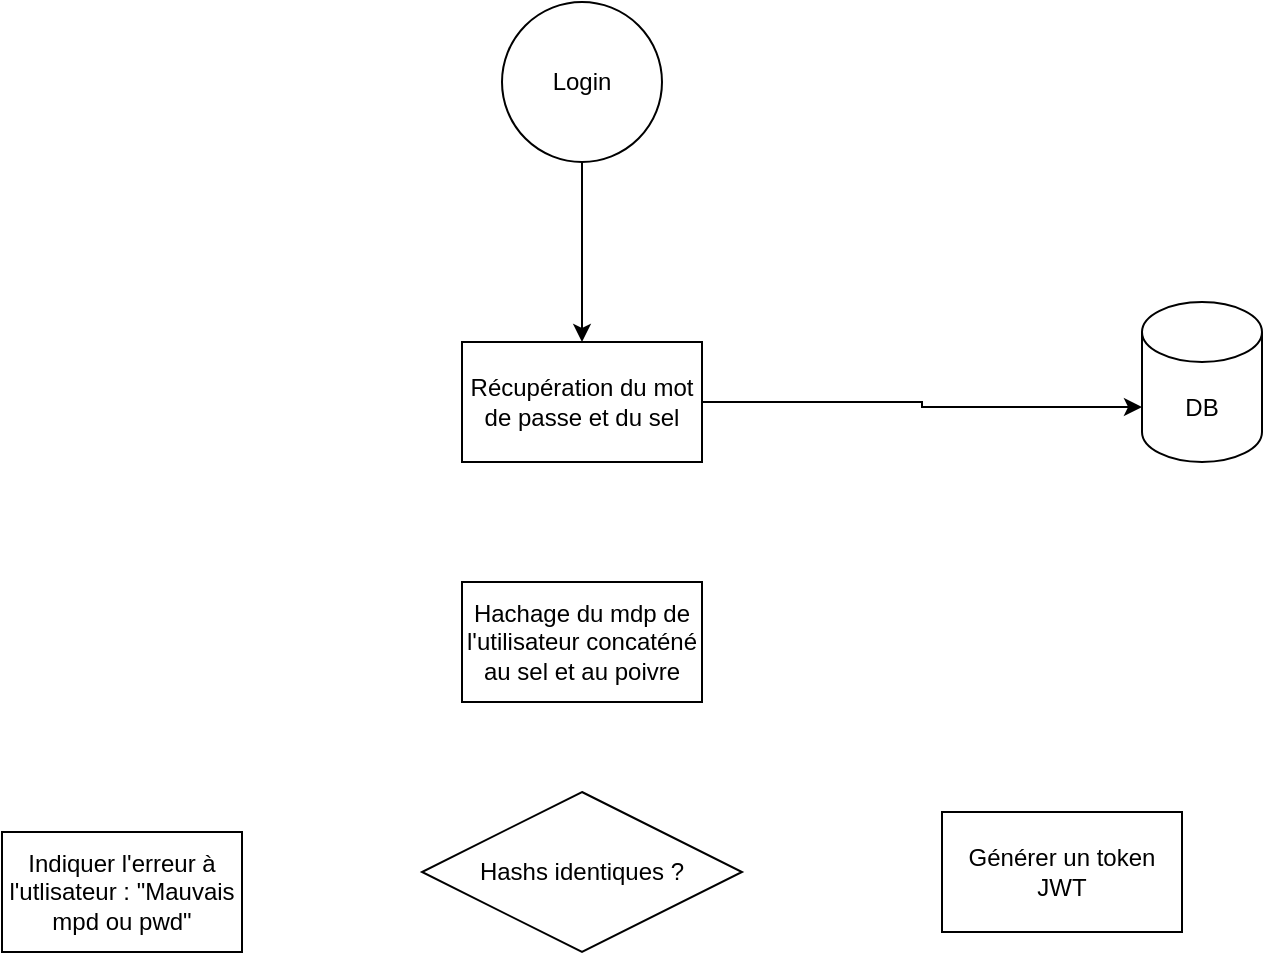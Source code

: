 <mxfile version="26.0.13">
  <diagram name="Page-1" id="6yNs7k4PAEZrjurwBLwz">
    <mxGraphModel dx="1426" dy="789" grid="1" gridSize="10" guides="1" tooltips="1" connect="1" arrows="1" fold="1" page="1" pageScale="1" pageWidth="827" pageHeight="1169" math="0" shadow="0">
      <root>
        <mxCell id="0" />
        <mxCell id="1" parent="0" />
        <mxCell id="pYcm4P_6QauSgAT9s9r2-4" style="edgeStyle=orthogonalEdgeStyle;rounded=0;orthogonalLoop=1;jettySize=auto;html=1;" edge="1" parent="1" source="pYcm4P_6QauSgAT9s9r2-1" target="pYcm4P_6QauSgAT9s9r2-3">
          <mxGeometry relative="1" as="geometry" />
        </mxCell>
        <mxCell id="pYcm4P_6QauSgAT9s9r2-1" value="Login" style="ellipse;whiteSpace=wrap;html=1;aspect=fixed;" vertex="1" parent="1">
          <mxGeometry x="360" y="110" width="80" height="80" as="geometry" />
        </mxCell>
        <mxCell id="pYcm4P_6QauSgAT9s9r2-2" value="DB" style="shape=cylinder3;whiteSpace=wrap;html=1;boundedLbl=1;backgroundOutline=1;size=15;" vertex="1" parent="1">
          <mxGeometry x="680" y="260" width="60" height="80" as="geometry" />
        </mxCell>
        <mxCell id="pYcm4P_6QauSgAT9s9r2-3" value="Récupération du mot de passe et du sel" style="rounded=0;whiteSpace=wrap;html=1;" vertex="1" parent="1">
          <mxGeometry x="340" y="280" width="120" height="60" as="geometry" />
        </mxCell>
        <mxCell id="pYcm4P_6QauSgAT9s9r2-5" style="edgeStyle=orthogonalEdgeStyle;rounded=0;orthogonalLoop=1;jettySize=auto;html=1;entryX=0;entryY=0;entryDx=0;entryDy=52.5;entryPerimeter=0;" edge="1" parent="1" source="pYcm4P_6QauSgAT9s9r2-3" target="pYcm4P_6QauSgAT9s9r2-2">
          <mxGeometry relative="1" as="geometry" />
        </mxCell>
        <mxCell id="pYcm4P_6QauSgAT9s9r2-6" value="Hachage du mdp de l&#39;utilisateur concaténé au sel et au poivre" style="rounded=0;whiteSpace=wrap;html=1;" vertex="1" parent="1">
          <mxGeometry x="340" y="400" width="120" height="60" as="geometry" />
        </mxCell>
        <mxCell id="pYcm4P_6QauSgAT9s9r2-7" value="Hashs identiques ?" style="rhombus;whiteSpace=wrap;html=1;" vertex="1" parent="1">
          <mxGeometry x="320" y="505" width="160" height="80" as="geometry" />
        </mxCell>
        <mxCell id="pYcm4P_6QauSgAT9s9r2-8" value="Générer un token JWT" style="rounded=0;whiteSpace=wrap;html=1;" vertex="1" parent="1">
          <mxGeometry x="580" y="515" width="120" height="60" as="geometry" />
        </mxCell>
        <mxCell id="pYcm4P_6QauSgAT9s9r2-9" value="Indiquer l&#39;erreur à l&#39;utlisateur : &quot;Mauvais mpd ou pwd&quot;" style="rounded=0;whiteSpace=wrap;html=1;" vertex="1" parent="1">
          <mxGeometry x="110" y="525" width="120" height="60" as="geometry" />
        </mxCell>
      </root>
    </mxGraphModel>
  </diagram>
</mxfile>
